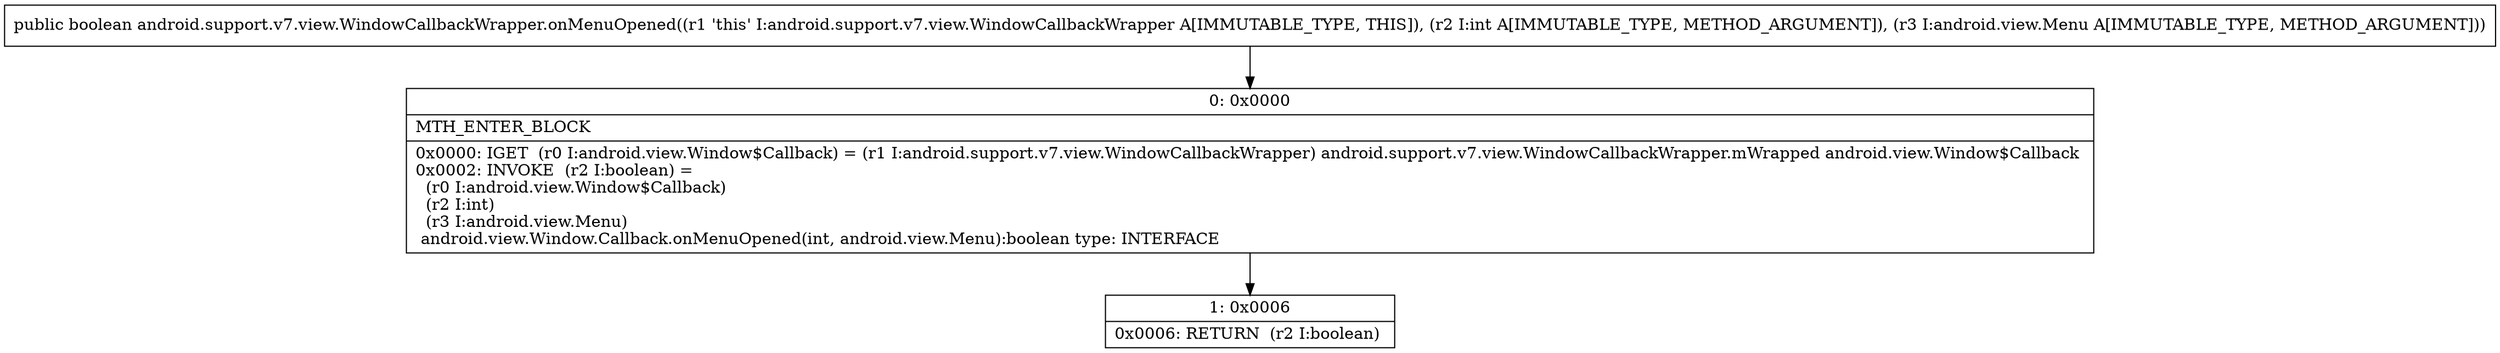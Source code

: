 digraph "CFG forandroid.support.v7.view.WindowCallbackWrapper.onMenuOpened(ILandroid\/view\/Menu;)Z" {
Node_0 [shape=record,label="{0\:\ 0x0000|MTH_ENTER_BLOCK\l|0x0000: IGET  (r0 I:android.view.Window$Callback) = (r1 I:android.support.v7.view.WindowCallbackWrapper) android.support.v7.view.WindowCallbackWrapper.mWrapped android.view.Window$Callback \l0x0002: INVOKE  (r2 I:boolean) = \l  (r0 I:android.view.Window$Callback)\l  (r2 I:int)\l  (r3 I:android.view.Menu)\l android.view.Window.Callback.onMenuOpened(int, android.view.Menu):boolean type: INTERFACE \l}"];
Node_1 [shape=record,label="{1\:\ 0x0006|0x0006: RETURN  (r2 I:boolean) \l}"];
MethodNode[shape=record,label="{public boolean android.support.v7.view.WindowCallbackWrapper.onMenuOpened((r1 'this' I:android.support.v7.view.WindowCallbackWrapper A[IMMUTABLE_TYPE, THIS]), (r2 I:int A[IMMUTABLE_TYPE, METHOD_ARGUMENT]), (r3 I:android.view.Menu A[IMMUTABLE_TYPE, METHOD_ARGUMENT])) }"];
MethodNode -> Node_0;
Node_0 -> Node_1;
}

